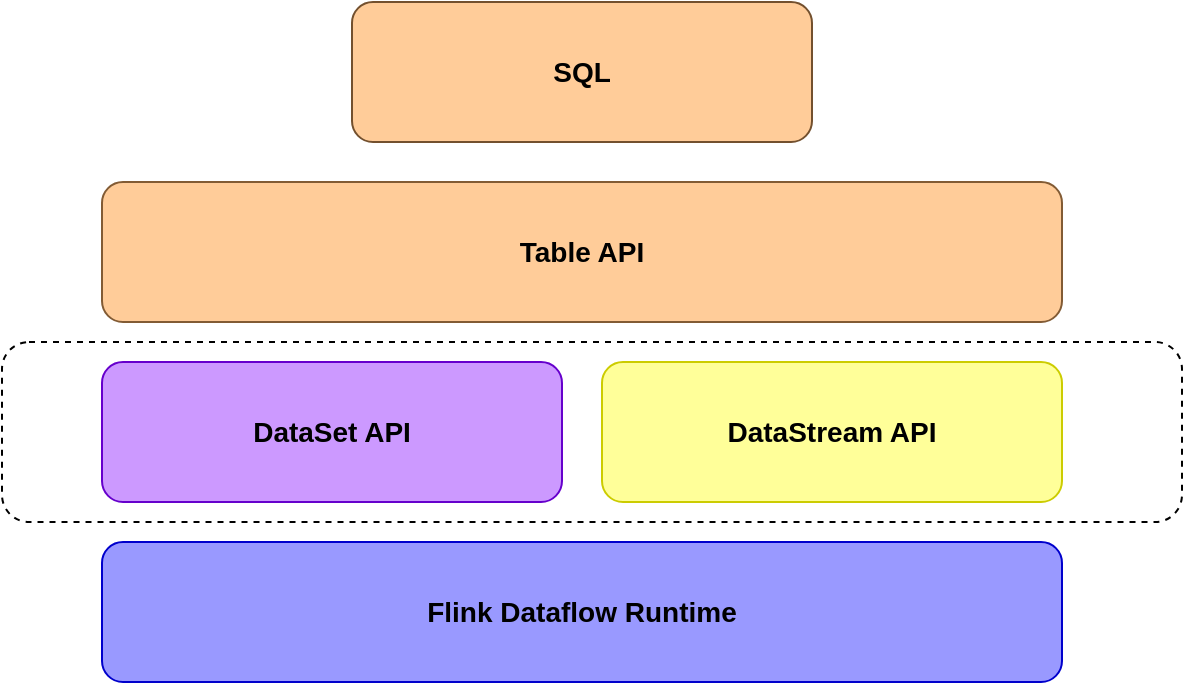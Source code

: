 <mxfile version="12.4.8" type="github">
  <diagram id="Ht1M8jgEwFfnCIfOTk4-" name="Page-1">
    <mxGraphModel dx="1220" dy="623" grid="1" gridSize="10" guides="1" tooltips="1" connect="1" arrows="1" fold="1" page="1" pageScale="1" pageWidth="827" pageHeight="1169" math="0" shadow="0">
      <root>
        <mxCell id="0"/>
        <mxCell id="1" parent="0"/>
        <mxCell id="2K9lKY6o_eluK2soD-sr-3" value="&lt;span style=&quot;font-size: 14px&quot;&gt;&lt;b&gt;Table API&lt;/b&gt;&lt;/span&gt;" style="rounded=1;whiteSpace=wrap;html=1;fillColor=#FFCC99;strokeColor=#825B34;" vertex="1" parent="1">
          <mxGeometry x="180" y="280" width="480" height="70" as="geometry"/>
        </mxCell>
        <mxCell id="2K9lKY6o_eluK2soD-sr-4" value="&lt;b&gt;&lt;font style=&quot;font-size: 14px&quot;&gt;DataSet API&lt;/font&gt;&lt;/b&gt;" style="rounded=1;whiteSpace=wrap;html=1;fillColor=#CC99FF;strokeColor=#6600CC;" vertex="1" parent="1">
          <mxGeometry x="180" y="370" width="230" height="70" as="geometry"/>
        </mxCell>
        <mxCell id="2K9lKY6o_eluK2soD-sr-6" value="&lt;b&gt;&lt;font style=&quot;font-size: 14px&quot;&gt;DataStream API&lt;/font&gt;&lt;/b&gt;" style="rounded=1;whiteSpace=wrap;html=1;fillColor=#FFFF99;strokeColor=#CCCC00;" vertex="1" parent="1">
          <mxGeometry x="430" y="370" width="230" height="70" as="geometry"/>
        </mxCell>
        <mxCell id="2K9lKY6o_eluK2soD-sr-7" value="&lt;b&gt;&lt;font style=&quot;font-size: 14px&quot;&gt;SQL&lt;/font&gt;&lt;/b&gt;" style="rounded=1;whiteSpace=wrap;html=1;fillColor=#FFCC99;strokeColor=#73502E;" vertex="1" parent="1">
          <mxGeometry x="305" y="190" width="230" height="70" as="geometry"/>
        </mxCell>
        <mxCell id="2K9lKY6o_eluK2soD-sr-8" value="&lt;span style=&quot;font-size: 14px&quot;&gt;&lt;b&gt;Flink Dataflow Runtime&lt;/b&gt;&lt;/span&gt;" style="rounded=1;whiteSpace=wrap;html=1;fillColor=#9999FF;strokeColor=#0000CC;" vertex="1" parent="1">
          <mxGeometry x="180" y="460" width="480" height="70" as="geometry"/>
        </mxCell>
        <mxCell id="2K9lKY6o_eluK2soD-sr-9" value="" style="rounded=1;whiteSpace=wrap;html=1;strokeColor=#000000;fillColor=none;dashed=1;" vertex="1" parent="1">
          <mxGeometry x="130" y="360" width="590" height="90" as="geometry"/>
        </mxCell>
      </root>
    </mxGraphModel>
  </diagram>
</mxfile>
